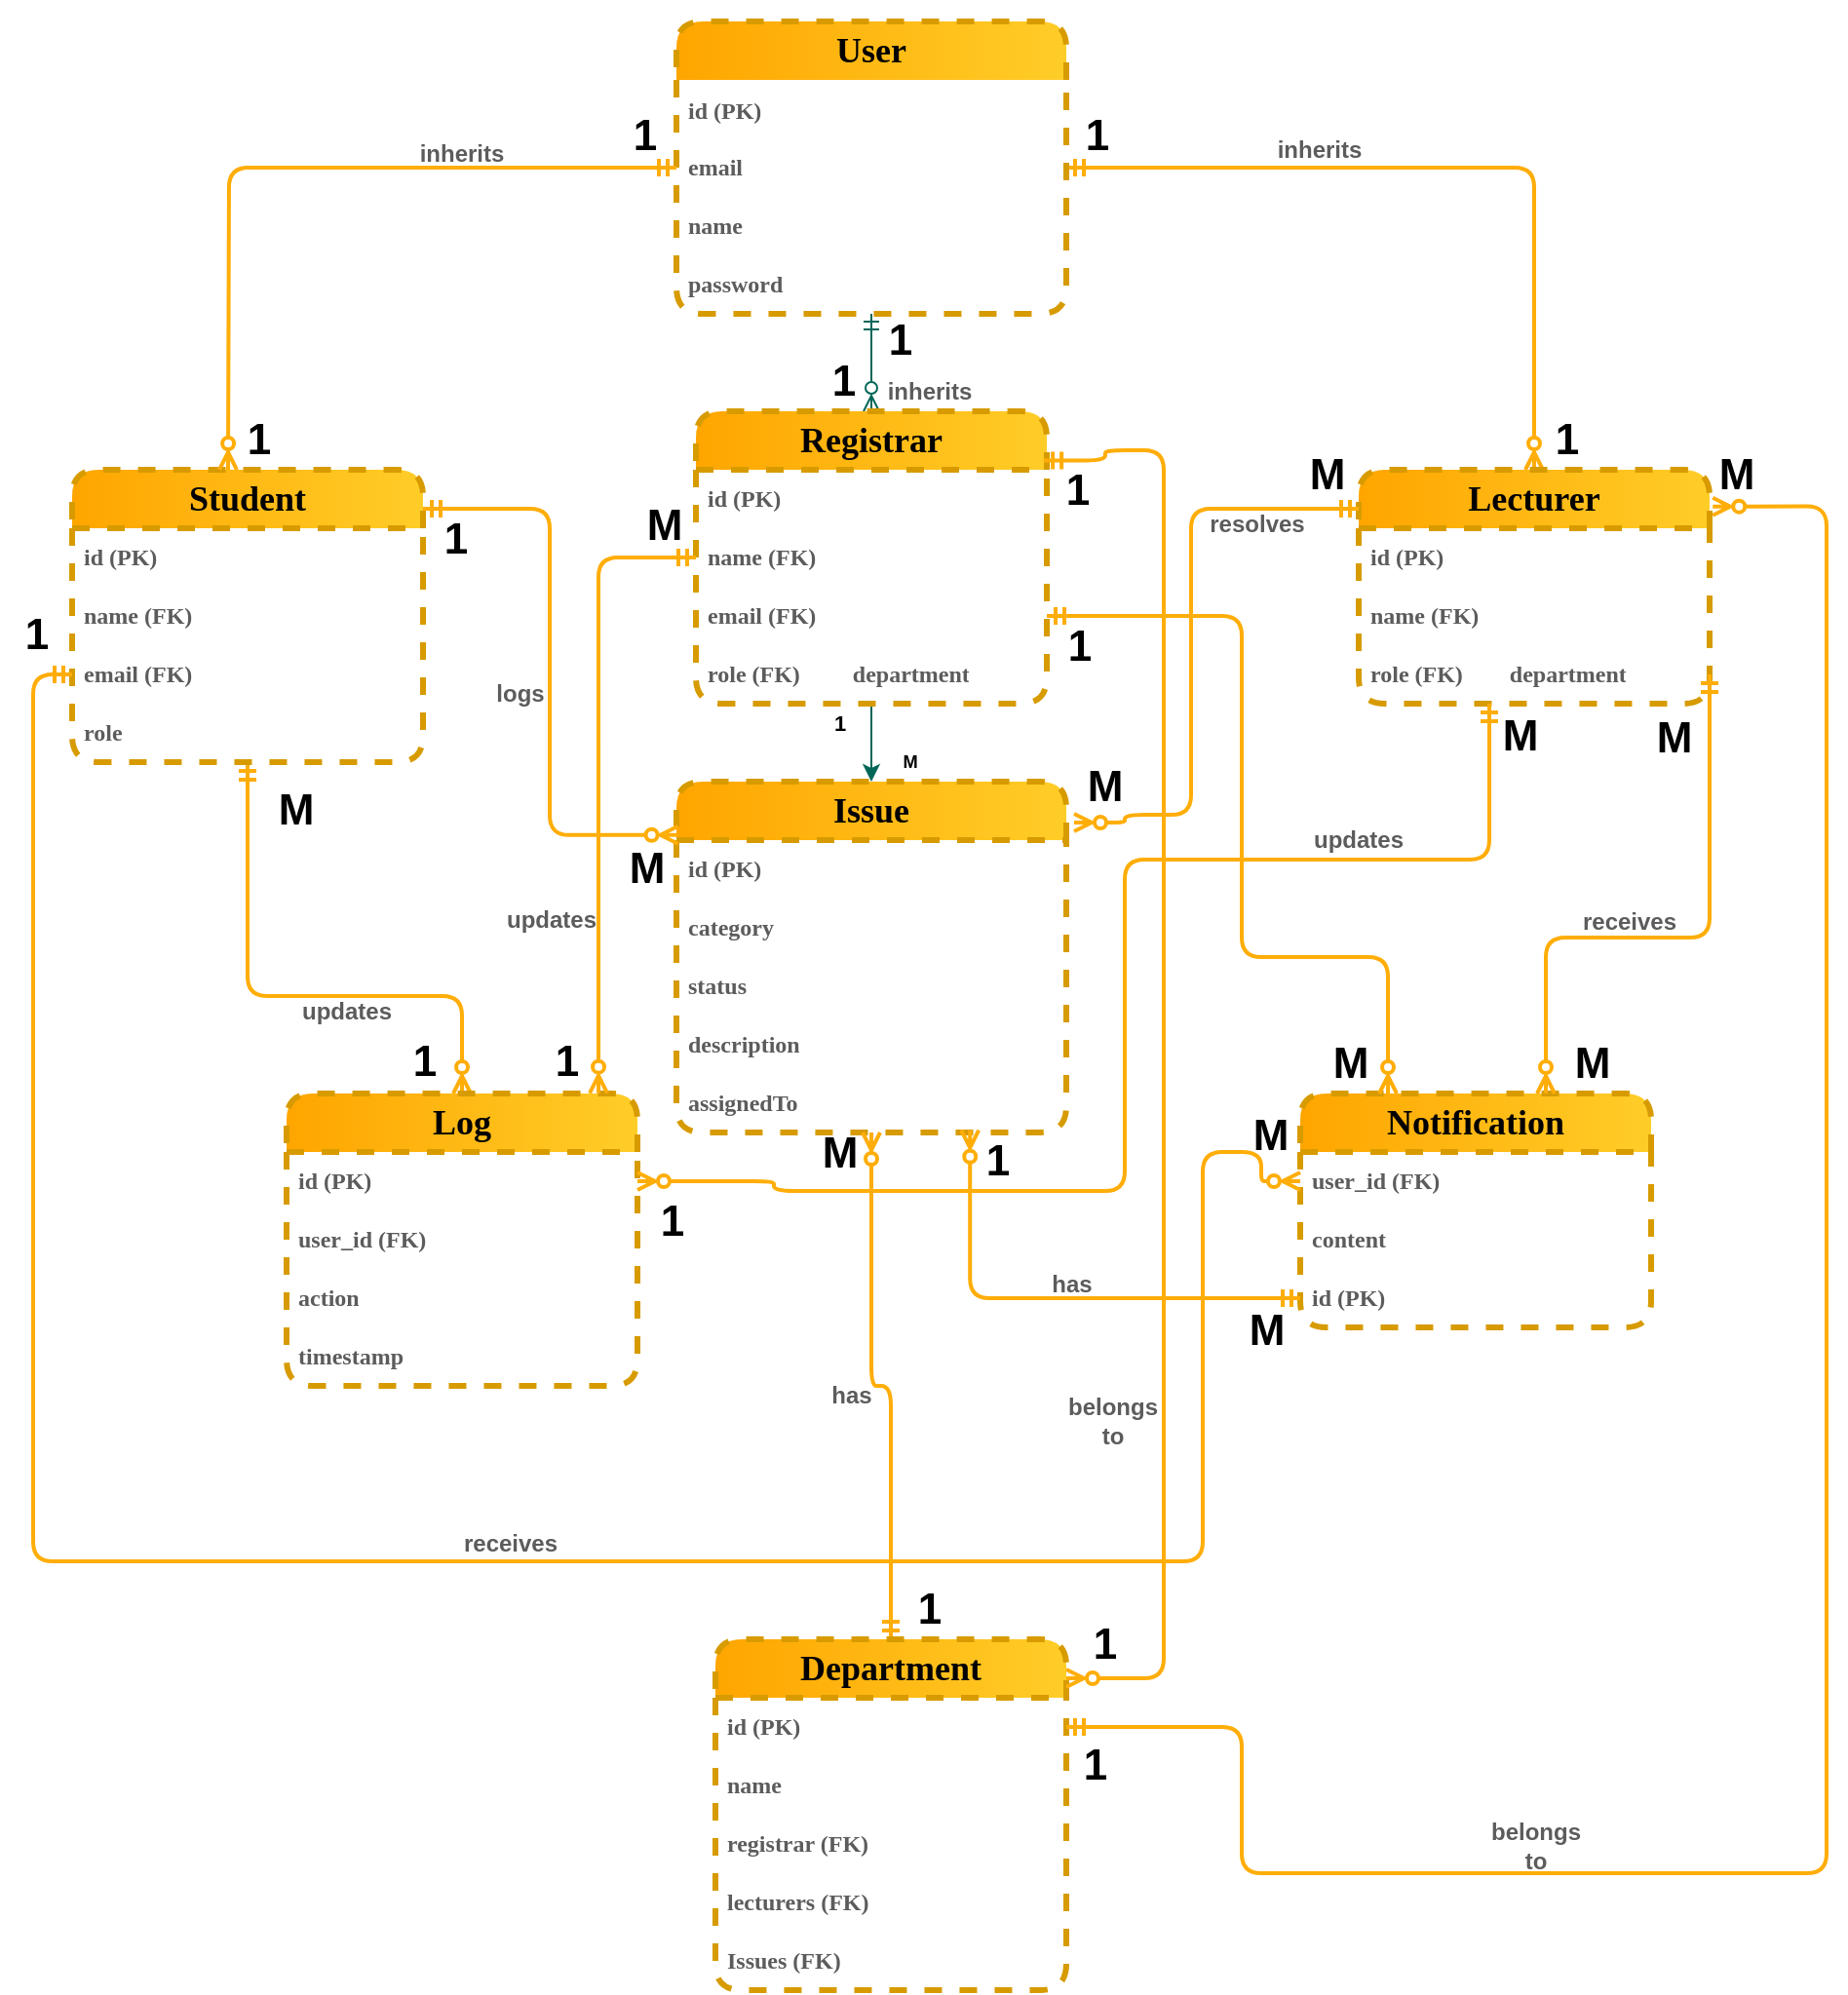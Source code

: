 <mxfile version="26.0.9">
  <diagram id="C5RBs43oDa-KdzZeNtuy" name="Page-1">
    <mxGraphModel dx="1863" dy="1823" grid="1" gridSize="10" guides="1" tooltips="1" connect="1" arrows="1" fold="1" page="1" pageScale="1" pageWidth="827" pageHeight="1169" math="0" shadow="0">
      <root>
        <mxCell id="WIyWlLk6GJQsqaUBKTNV-0" />
        <mxCell id="WIyWlLk6GJQsqaUBKTNV-1" parent="WIyWlLk6GJQsqaUBKTNV-0" />
        <mxCell id="QMKDM3SU7X99WFe4BUJ7-51" style="edgeStyle=orthogonalEdgeStyle;rounded=1;orthogonalLoop=1;jettySize=auto;html=1;entryX=0.5;entryY=0;entryDx=0;entryDy=0;labelBackgroundColor=none;strokeColor=#006658;fontColor=default;align=center;verticalAlign=middle;fontFamily=Helvetica;fontSize=11;startArrow=ERmandOne;startFill=0;endArrow=ERzeroToMany;endFill=0;" parent="WIyWlLk6GJQsqaUBKTNV-1" source="QMKDM3SU7X99WFe4BUJ7-17" target="QMKDM3SU7X99WFe4BUJ7-32" edge="1">
          <mxGeometry relative="1" as="geometry" />
        </mxCell>
        <mxCell id="QMKDM3SU7X99WFe4BUJ7-52" style="edgeStyle=orthogonalEdgeStyle;rounded=1;orthogonalLoop=1;jettySize=auto;html=1;entryX=0.5;entryY=0;entryDx=0;entryDy=0;labelBackgroundColor=none;strokeColor=light-dark(#ffad08, #64bcb0);fontColor=default;align=center;verticalAlign=middle;fontFamily=Helvetica;fontSize=11;startArrow=ERmandOne;startFill=0;endArrow=ERzeroToMany;endFill=0;strokeWidth=2;" parent="WIyWlLk6GJQsqaUBKTNV-1" source="QMKDM3SU7X99WFe4BUJ7-17" target="QMKDM3SU7X99WFe4BUJ7-36" edge="1">
          <mxGeometry relative="1" as="geometry" />
        </mxCell>
        <mxCell id="QMKDM3SU7X99WFe4BUJ7-17" value="&lt;h2&gt;&lt;font face=&quot;Comic Sans MS&quot;&gt;User&lt;/font&gt;&lt;/h2&gt;" style="swimlane;fontStyle=0;childLayout=stackLayout;horizontal=1;startSize=30;horizontalStack=0;resizeParent=1;resizeParentMax=0;resizeLast=0;collapsible=1;marginBottom=0;whiteSpace=wrap;html=1;rounded=1;labelBackgroundColor=none;fillColor=#ffcd28;gradientColor=#ffa500;strokeColor=#d79b00;gradientDirection=west;dashed=1;strokeWidth=3;perimeterSpacing=0;swimlaneLine=0;glass=0;shadow=0;" parent="WIyWlLk6GJQsqaUBKTNV-1" vertex="1">
          <mxGeometry x="320" y="-30" width="200" height="150" as="geometry" />
        </mxCell>
        <mxCell id="QMKDM3SU7X99WFe4BUJ7-18" value="id (PK)" style="text;strokeColor=none;fillColor=none;align=left;verticalAlign=middle;spacingLeft=4;spacingRight=4;overflow=hidden;points=[[0,0.5],[1,0.5]];portConstraint=eastwest;rotatable=0;whiteSpace=wrap;html=1;rounded=1;labelBackgroundColor=none;fontColor=#5C5C5C;fontFamily=Comic Sans MS;fontStyle=1;spacingTop=1;" parent="QMKDM3SU7X99WFe4BUJ7-17" vertex="1">
          <mxGeometry y="30" width="200" height="30" as="geometry" />
        </mxCell>
        <mxCell id="QMKDM3SU7X99WFe4BUJ7-19" value="email" style="text;strokeColor=none;fillColor=none;align=left;verticalAlign=middle;spacingLeft=4;spacingRight=4;overflow=hidden;points=[[0,0.5],[1,0.5]];portConstraint=eastwest;rotatable=0;whiteSpace=wrap;html=1;rounded=1;labelBackgroundColor=none;fontColor=#5C5C5C;fontFamily=Comic Sans MS;fontSize=12;fontStyle=1;" parent="QMKDM3SU7X99WFe4BUJ7-17" vertex="1">
          <mxGeometry y="60" width="200" height="30" as="geometry" />
        </mxCell>
        <mxCell id="7jNbnGqSg9aoHUTSEY8R-0" value="name" style="text;strokeColor=none;fillColor=none;align=left;verticalAlign=middle;spacingLeft=4;spacingRight=4;overflow=hidden;points=[[0,0.5],[1,0.5]];portConstraint=eastwest;rotatable=0;whiteSpace=wrap;html=1;rounded=1;labelBackgroundColor=none;fontColor=#5C5C5C;fontFamily=Comic Sans MS;fontSize=12;fontStyle=1;" parent="QMKDM3SU7X99WFe4BUJ7-17" vertex="1">
          <mxGeometry y="90" width="200" height="30" as="geometry" />
        </mxCell>
        <mxCell id="7jNbnGqSg9aoHUTSEY8R-30" value="password" style="text;strokeColor=none;fillColor=none;align=left;verticalAlign=middle;spacingLeft=4;spacingRight=4;overflow=hidden;points=[[0,0.5],[1,0.5]];portConstraint=eastwest;rotatable=0;whiteSpace=wrap;html=1;rounded=1;labelBackgroundColor=none;fontColor=#5C5C5C;fontFamily=Comic Sans MS;fontSize=12;fontStyle=1;" parent="QMKDM3SU7X99WFe4BUJ7-17" vertex="1">
          <mxGeometry y="120" width="200" height="30" as="geometry" />
        </mxCell>
        <mxCell id="QMKDM3SU7X99WFe4BUJ7-62" style="edgeStyle=orthogonalEdgeStyle;rounded=1;orthogonalLoop=1;jettySize=auto;html=1;entryX=0.5;entryY=0;entryDx=0;entryDy=0;labelBackgroundColor=none;strokeColor=light-dark(#ffad08, #64bcb0);fontColor=default;align=center;verticalAlign=middle;fontFamily=Helvetica;fontSize=11;startArrow=ERmandOne;startFill=0;endArrow=ERzeroToMany;endFill=0;strokeWidth=2;" parent="WIyWlLk6GJQsqaUBKTNV-1" source="QMKDM3SU7X99WFe4BUJ7-28" target="QMKDM3SU7X99WFe4BUJ7-44" edge="1">
          <mxGeometry relative="1" as="geometry">
            <Array as="points">
              <mxPoint x="100" y="470" />
              <mxPoint x="210" y="470" />
            </Array>
          </mxGeometry>
        </mxCell>
        <mxCell id="QMKDM3SU7X99WFe4BUJ7-28" value="&lt;h2&gt;&lt;font face=&quot;Comic Sans MS&quot;&gt;Student&lt;/font&gt;&lt;/h2&gt;" style="swimlane;fontStyle=0;childLayout=stackLayout;horizontal=1;startSize=30;horizontalStack=0;resizeParent=1;resizeParentMax=0;resizeLast=0;collapsible=1;marginBottom=0;whiteSpace=wrap;html=1;rounded=1;labelBackgroundColor=none;fillColor=#ffcd28;strokeColor=#d79b00;fontColor=default;shadow=0;glass=0;dashed=1;strokeWidth=3;align=center;verticalAlign=middle;fontFamily=Helvetica;fontSize=12;gradientColor=#ffa500;gradientDirection=west;" parent="WIyWlLk6GJQsqaUBKTNV-1" vertex="1">
          <mxGeometry x="10" y="200" width="180" height="150" as="geometry" />
        </mxCell>
        <mxCell id="QMKDM3SU7X99WFe4BUJ7-29" value="id (PK)" style="text;strokeColor=none;fillColor=none;align=left;verticalAlign=middle;spacingLeft=4;spacingRight=4;overflow=hidden;points=[[0,0.5],[1,0.5]];portConstraint=eastwest;rotatable=0;whiteSpace=wrap;html=1;rounded=1;labelBackgroundColor=none;fontColor=#5C5C5C;fontFamily=Comic Sans MS;fontSize=12;fontStyle=1;" parent="QMKDM3SU7X99WFe4BUJ7-28" vertex="1">
          <mxGeometry y="30" width="180" height="30" as="geometry" />
        </mxCell>
        <mxCell id="QMKDM3SU7X99WFe4BUJ7-30" value="name (FK)" style="text;strokeColor=none;fillColor=none;align=left;verticalAlign=middle;spacingLeft=4;spacingRight=4;overflow=hidden;points=[[0,0.5],[1,0.5]];portConstraint=eastwest;rotatable=0;whiteSpace=wrap;html=1;rounded=1;labelBackgroundColor=none;fontColor=#5C5C5C;fontFamily=Comic Sans MS;fontSize=12;fontStyle=1;" parent="QMKDM3SU7X99WFe4BUJ7-28" vertex="1">
          <mxGeometry y="60" width="180" height="30" as="geometry" />
        </mxCell>
        <mxCell id="QMKDM3SU7X99WFe4BUJ7-31" value="email&amp;nbsp;(FK)" style="text;strokeColor=none;fillColor=none;align=left;verticalAlign=middle;spacingLeft=4;spacingRight=4;overflow=hidden;points=[[0,0.5],[1,0.5]];portConstraint=eastwest;rotatable=0;whiteSpace=wrap;html=1;rounded=1;labelBackgroundColor=none;fontColor=#5C5C5C;fontFamily=Comic Sans MS;fontSize=12;fontStyle=1;" parent="QMKDM3SU7X99WFe4BUJ7-28" vertex="1">
          <mxGeometry y="90" width="180" height="30" as="geometry" />
        </mxCell>
        <mxCell id="7jNbnGqSg9aoHUTSEY8R-1" value="role" style="text;strokeColor=none;fillColor=none;align=left;verticalAlign=middle;spacingLeft=4;spacingRight=4;overflow=hidden;points=[[0,0.5],[1,0.5]];portConstraint=eastwest;rotatable=0;whiteSpace=wrap;html=1;rounded=1;labelBackgroundColor=none;fontColor=#5C5C5C;fontFamily=Comic Sans MS;fontSize=12;fontStyle=1;" parent="QMKDM3SU7X99WFe4BUJ7-28" vertex="1">
          <mxGeometry y="120" width="180" height="30" as="geometry" />
        </mxCell>
        <mxCell id="QMKDM3SU7X99WFe4BUJ7-59" style="edgeStyle=orthogonalEdgeStyle;rounded=1;orthogonalLoop=1;jettySize=auto;html=1;entryX=0.5;entryY=0;entryDx=0;entryDy=0;labelBackgroundColor=none;strokeColor=#006658;fontColor=default;" parent="WIyWlLk6GJQsqaUBKTNV-1" source="QMKDM3SU7X99WFe4BUJ7-32" target="QMKDM3SU7X99WFe4BUJ7-53" edge="1">
          <mxGeometry relative="1" as="geometry" />
        </mxCell>
        <mxCell id="QMKDM3SU7X99WFe4BUJ7-32" value="&lt;h2&gt;&lt;font face=&quot;Comic Sans MS&quot;&gt;Registrar&lt;/font&gt;&lt;/h2&gt;" style="swimlane;fontStyle=0;childLayout=stackLayout;horizontal=1;startSize=30;horizontalStack=0;resizeParent=1;resizeParentMax=0;resizeLast=0;collapsible=1;marginBottom=0;whiteSpace=wrap;html=1;rounded=1;labelBackgroundColor=none;fillColor=#ffcd28;strokeColor=#d79b00;fontColor=default;shadow=0;glass=0;dashed=1;strokeWidth=3;align=center;verticalAlign=middle;fontFamily=Helvetica;fontSize=12;gradientColor=#ffa500;gradientDirection=west;" parent="WIyWlLk6GJQsqaUBKTNV-1" vertex="1">
          <mxGeometry x="330" y="170" width="180" height="150" as="geometry" />
        </mxCell>
        <mxCell id="QMKDM3SU7X99WFe4BUJ7-33" value="id (PK)" style="text;strokeColor=none;fillColor=none;align=left;verticalAlign=middle;spacingLeft=4;spacingRight=4;overflow=hidden;points=[[0,0.5],[1,0.5]];portConstraint=eastwest;rotatable=0;whiteSpace=wrap;html=1;rounded=1;labelBackgroundColor=none;fontColor=#5C5C5C;fontFamily=Comic Sans MS;fontSize=12;fontStyle=1;" parent="QMKDM3SU7X99WFe4BUJ7-32" vertex="1">
          <mxGeometry y="30" width="180" height="30" as="geometry" />
        </mxCell>
        <mxCell id="QMKDM3SU7X99WFe4BUJ7-34" value="name&amp;nbsp;(FK)" style="text;strokeColor=none;fillColor=none;align=left;verticalAlign=middle;spacingLeft=4;spacingRight=4;overflow=hidden;points=[[0,0.5],[1,0.5]];portConstraint=eastwest;rotatable=0;whiteSpace=wrap;html=1;rounded=1;labelBackgroundColor=none;fontColor=#5C5C5C;fontFamily=Comic Sans MS;fontSize=12;fontStyle=1;" parent="QMKDM3SU7X99WFe4BUJ7-32" vertex="1">
          <mxGeometry y="60" width="180" height="30" as="geometry" />
        </mxCell>
        <mxCell id="QMKDM3SU7X99WFe4BUJ7-35" value="email&amp;nbsp;(FK)" style="text;strokeColor=none;fillColor=none;align=left;verticalAlign=middle;spacingLeft=4;spacingRight=4;overflow=hidden;points=[[0,0.5],[1,0.5]];portConstraint=eastwest;rotatable=0;whiteSpace=wrap;html=1;rounded=1;labelBackgroundColor=none;fontColor=#5C5C5C;fontFamily=Comic Sans MS;fontSize=12;fontStyle=1;" parent="QMKDM3SU7X99WFe4BUJ7-32" vertex="1">
          <mxGeometry y="90" width="180" height="30" as="geometry" />
        </mxCell>
        <mxCell id="7jNbnGqSg9aoHUTSEY8R-2" value="role&amp;nbsp;(FK)&amp;nbsp; &amp;nbsp; &amp;nbsp; &amp;nbsp; &amp;nbsp;department" style="text;strokeColor=none;fillColor=none;align=left;verticalAlign=middle;spacingLeft=4;spacingRight=4;overflow=hidden;points=[[0,0.5],[1,0.5]];portConstraint=eastwest;rotatable=0;whiteSpace=wrap;html=1;rounded=1;labelBackgroundColor=none;fontColor=#5C5C5C;fontFamily=Comic Sans MS;fontSize=12;fontStyle=1;" parent="QMKDM3SU7X99WFe4BUJ7-32" vertex="1">
          <mxGeometry y="120" width="180" height="30" as="geometry" />
        </mxCell>
        <mxCell id="QMKDM3SU7X99WFe4BUJ7-36" value="&lt;h2&gt;&lt;font face=&quot;Comic Sans MS&quot;&gt;Lecturer&lt;/font&gt;&lt;/h2&gt;" style="swimlane;fontStyle=0;childLayout=stackLayout;horizontal=1;startSize=30;horizontalStack=0;resizeParent=1;resizeParentMax=0;resizeLast=0;collapsible=1;marginBottom=0;whiteSpace=wrap;html=1;rounded=1;labelBackgroundColor=none;fillColor=#ffcd28;strokeColor=#d79b00;fontColor=default;shadow=0;glass=0;dashed=1;strokeWidth=3;align=center;verticalAlign=middle;fontFamily=Helvetica;fontSize=12;gradientColor=#ffa500;gradientDirection=west;" parent="WIyWlLk6GJQsqaUBKTNV-1" vertex="1">
          <mxGeometry x="670" y="200" width="180" height="120" as="geometry" />
        </mxCell>
        <mxCell id="QMKDM3SU7X99WFe4BUJ7-37" value="id (PK)" style="text;strokeColor=none;fillColor=none;align=left;verticalAlign=middle;spacingLeft=4;spacingRight=4;overflow=hidden;points=[[0,0.5],[1,0.5]];portConstraint=eastwest;rotatable=0;whiteSpace=wrap;html=1;rounded=1;labelBackgroundColor=none;fontColor=#5C5C5C;fontFamily=Comic Sans MS;fontSize=12;fontStyle=1;" parent="QMKDM3SU7X99WFe4BUJ7-36" vertex="1">
          <mxGeometry y="30" width="180" height="30" as="geometry" />
        </mxCell>
        <mxCell id="QMKDM3SU7X99WFe4BUJ7-38" value="name&amp;nbsp;(FK)" style="text;strokeColor=none;fillColor=none;align=left;verticalAlign=middle;spacingLeft=4;spacingRight=4;overflow=hidden;points=[[0,0.5],[1,0.5]];portConstraint=eastwest;rotatable=0;whiteSpace=wrap;html=1;rounded=1;labelBackgroundColor=none;fontColor=#5C5C5C;fontFamily=Comic Sans MS;fontSize=12;fontStyle=1;" parent="QMKDM3SU7X99WFe4BUJ7-36" vertex="1">
          <mxGeometry y="60" width="180" height="30" as="geometry" />
        </mxCell>
        <mxCell id="7jNbnGqSg9aoHUTSEY8R-3" value="role&amp;nbsp;(FK)&amp;nbsp; &amp;nbsp; &amp;nbsp; &amp;nbsp; department" style="text;strokeColor=none;fillColor=none;align=left;verticalAlign=middle;spacingLeft=4;spacingRight=4;overflow=hidden;points=[[0,0.5],[1,0.5]];portConstraint=eastwest;rotatable=0;whiteSpace=wrap;html=1;rounded=1;labelBackgroundColor=none;fontColor=#5C5C5C;fontFamily=Comic Sans MS;fontSize=12;fontStyle=1;" parent="QMKDM3SU7X99WFe4BUJ7-36" vertex="1">
          <mxGeometry y="90" width="180" height="30" as="geometry" />
        </mxCell>
        <mxCell id="QMKDM3SU7X99WFe4BUJ7-40" value="&lt;h2&gt;&lt;font face=&quot;Comic Sans MS&quot;&gt;Notification&lt;/font&gt;&lt;/h2&gt;" style="swimlane;fontStyle=0;childLayout=stackLayout;horizontal=1;startSize=30;horizontalStack=0;resizeParent=1;resizeParentMax=0;resizeLast=0;collapsible=1;marginBottom=0;whiteSpace=wrap;html=1;rounded=1;labelBackgroundColor=none;fillColor=#ffcd28;strokeColor=#d79b00;fontColor=default;shadow=0;glass=0;dashed=1;strokeWidth=3;align=center;verticalAlign=middle;fontFamily=Helvetica;fontSize=12;gradientColor=#ffa500;gradientDirection=west;" parent="WIyWlLk6GJQsqaUBKTNV-1" vertex="1">
          <mxGeometry x="640" y="520" width="180" height="120" as="geometry" />
        </mxCell>
        <mxCell id="QMKDM3SU7X99WFe4BUJ7-41" value="user_id (FK)" style="text;strokeColor=none;fillColor=none;align=left;verticalAlign=middle;spacingLeft=4;spacingRight=4;overflow=hidden;points=[[0,0.5],[1,0.5]];portConstraint=eastwest;rotatable=0;whiteSpace=wrap;html=1;rounded=1;labelBackgroundColor=none;fontColor=#5C5C5C;fontFamily=Comic Sans MS;fontSize=12;fontStyle=1;" parent="QMKDM3SU7X99WFe4BUJ7-40" vertex="1">
          <mxGeometry y="30" width="180" height="30" as="geometry" />
        </mxCell>
        <mxCell id="QMKDM3SU7X99WFe4BUJ7-42" value="content" style="text;strokeColor=none;fillColor=none;align=left;verticalAlign=middle;spacingLeft=4;spacingRight=4;overflow=hidden;points=[[0,0.5],[1,0.5]];portConstraint=eastwest;rotatable=0;whiteSpace=wrap;html=1;rounded=1;labelBackgroundColor=none;fontColor=#5C5C5C;fontFamily=Comic Sans MS;fontSize=12;fontStyle=1;" parent="QMKDM3SU7X99WFe4BUJ7-40" vertex="1">
          <mxGeometry y="60" width="180" height="30" as="geometry" />
        </mxCell>
        <mxCell id="QMKDM3SU7X99WFe4BUJ7-43" value="id (PK)" style="text;strokeColor=none;fillColor=none;align=left;verticalAlign=middle;spacingLeft=4;spacingRight=4;overflow=hidden;points=[[0,0.5],[1,0.5]];portConstraint=eastwest;rotatable=0;whiteSpace=wrap;html=1;rounded=1;labelBackgroundColor=none;fontColor=#5C5C5C;fontFamily=Comic Sans MS;fontSize=12;fontStyle=1;" parent="QMKDM3SU7X99WFe4BUJ7-40" vertex="1">
          <mxGeometry y="90" width="180" height="30" as="geometry" />
        </mxCell>
        <mxCell id="QMKDM3SU7X99WFe4BUJ7-44" value="&lt;h2&gt;&lt;font face=&quot;Comic Sans MS&quot;&gt;Log&lt;/font&gt;&lt;/h2&gt;" style="swimlane;fontStyle=0;childLayout=stackLayout;horizontal=1;startSize=30;horizontalStack=0;resizeParent=1;resizeParentMax=0;resizeLast=0;collapsible=1;marginBottom=0;whiteSpace=wrap;html=1;rounded=1;labelBackgroundColor=none;fillColor=#ffcd28;strokeColor=#d79b00;fontColor=default;shadow=0;glass=0;dashed=1;strokeWidth=3;align=center;verticalAlign=middle;fontFamily=Helvetica;fontSize=12;gradientColor=#ffa500;gradientDirection=west;" parent="WIyWlLk6GJQsqaUBKTNV-1" vertex="1">
          <mxGeometry x="120" y="520" width="180" height="150" as="geometry" />
        </mxCell>
        <mxCell id="QMKDM3SU7X99WFe4BUJ7-45" value="id (PK)" style="text;strokeColor=none;fillColor=none;align=left;verticalAlign=middle;spacingLeft=4;spacingRight=4;overflow=hidden;points=[[0,0.5],[1,0.5]];portConstraint=eastwest;rotatable=0;whiteSpace=wrap;html=1;rounded=1;labelBackgroundColor=none;fontColor=#5C5C5C;fontFamily=Comic Sans MS;fontSize=12;fontStyle=1;" parent="QMKDM3SU7X99WFe4BUJ7-44" vertex="1">
          <mxGeometry y="30" width="180" height="30" as="geometry" />
        </mxCell>
        <mxCell id="QMKDM3SU7X99WFe4BUJ7-46" value="user_id (FK)" style="text;strokeColor=none;fillColor=none;align=left;verticalAlign=middle;spacingLeft=4;spacingRight=4;overflow=hidden;points=[[0,0.5],[1,0.5]];portConstraint=eastwest;rotatable=0;whiteSpace=wrap;html=1;rounded=1;labelBackgroundColor=none;fontColor=#5C5C5C;fontFamily=Comic Sans MS;fontSize=12;fontStyle=1;" parent="QMKDM3SU7X99WFe4BUJ7-44" vertex="1">
          <mxGeometry y="60" width="180" height="30" as="geometry" />
        </mxCell>
        <mxCell id="QMKDM3SU7X99WFe4BUJ7-47" value="action" style="text;strokeColor=none;fillColor=none;align=left;verticalAlign=middle;spacingLeft=4;spacingRight=4;overflow=hidden;points=[[0,0.5],[1,0.5]];portConstraint=eastwest;rotatable=0;whiteSpace=wrap;html=1;rounded=1;labelBackgroundColor=none;fontColor=#5C5C5C;fontFamily=Comic Sans MS;fontSize=12;fontStyle=1;" parent="QMKDM3SU7X99WFe4BUJ7-44" vertex="1">
          <mxGeometry y="90" width="180" height="30" as="geometry" />
        </mxCell>
        <mxCell id="QMKDM3SU7X99WFe4BUJ7-48" value="timestamp" style="text;strokeColor=none;fillColor=none;align=left;verticalAlign=middle;spacingLeft=4;spacingRight=4;overflow=hidden;points=[[0,0.5],[1,0.5]];portConstraint=eastwest;rotatable=0;whiteSpace=wrap;html=1;rounded=1;labelBackgroundColor=none;fontColor=#5C5C5C;fontFamily=Comic Sans MS;fontSize=12;fontStyle=1;" parent="QMKDM3SU7X99WFe4BUJ7-44" vertex="1">
          <mxGeometry y="120" width="180" height="30" as="geometry" />
        </mxCell>
        <mxCell id="QMKDM3SU7X99WFe4BUJ7-50" style="edgeStyle=orthogonalEdgeStyle;rounded=1;orthogonalLoop=1;jettySize=auto;html=1;labelBackgroundColor=none;strokeColor=light-dark(#ffad08, #64bcb0);fontColor=default;align=center;verticalAlign=middle;fontFamily=Helvetica;fontSize=11;startArrow=ERmandOne;startFill=0;endArrow=ERzeroToMany;endFill=0;strokeWidth=2;" parent="WIyWlLk6GJQsqaUBKTNV-1" source="QMKDM3SU7X99WFe4BUJ7-17" edge="1">
          <mxGeometry relative="1" as="geometry">
            <mxPoint x="90" y="200" as="targetPoint" />
          </mxGeometry>
        </mxCell>
        <mxCell id="QMKDM3SU7X99WFe4BUJ7-53" value="&lt;h2&gt;&lt;font face=&quot;Comic Sans MS&quot;&gt;Issue&lt;/font&gt;&lt;/h2&gt;" style="swimlane;fontStyle=0;childLayout=stackLayout;horizontal=1;startSize=30;horizontalStack=0;resizeParent=1;resizeParentMax=0;resizeLast=0;collapsible=1;marginBottom=0;whiteSpace=wrap;html=1;rounded=1;labelBackgroundColor=none;fillColor=#ffcd28;strokeColor=#d79b00;fontColor=default;shadow=0;glass=0;dashed=1;strokeWidth=3;align=center;verticalAlign=middle;fontFamily=Helvetica;fontSize=12;gradientColor=#ffa500;gradientDirection=west;" parent="WIyWlLk6GJQsqaUBKTNV-1" vertex="1">
          <mxGeometry x="320" y="360" width="200" height="180" as="geometry" />
        </mxCell>
        <mxCell id="QMKDM3SU7X99WFe4BUJ7-54" value="id (PK)" style="text;strokeColor=none;fillColor=none;align=left;verticalAlign=middle;spacingLeft=4;spacingRight=4;overflow=hidden;points=[[0,0.5],[1,0.5]];portConstraint=eastwest;rotatable=0;whiteSpace=wrap;html=1;rounded=1;labelBackgroundColor=none;fontColor=#5C5C5C;fontFamily=Comic Sans MS;fontSize=12;fontStyle=1;" parent="QMKDM3SU7X99WFe4BUJ7-53" vertex="1">
          <mxGeometry y="30" width="200" height="30" as="geometry" />
        </mxCell>
        <mxCell id="QMKDM3SU7X99WFe4BUJ7-55" value="category" style="text;strokeColor=none;fillColor=none;align=left;verticalAlign=middle;spacingLeft=4;spacingRight=4;overflow=hidden;points=[[0,0.5],[1,0.5]];portConstraint=eastwest;rotatable=0;whiteSpace=wrap;html=1;rounded=1;labelBackgroundColor=none;fontColor=#5C5C5C;fontFamily=Comic Sans MS;fontSize=12;fontStyle=1;" parent="QMKDM3SU7X99WFe4BUJ7-53" vertex="1">
          <mxGeometry y="60" width="200" height="30" as="geometry" />
        </mxCell>
        <mxCell id="QMKDM3SU7X99WFe4BUJ7-56" value="status" style="text;strokeColor=none;fillColor=none;align=left;verticalAlign=middle;spacingLeft=4;spacingRight=4;overflow=hidden;points=[[0,0.5],[1,0.5]];portConstraint=eastwest;rotatable=0;whiteSpace=wrap;html=1;rounded=1;labelBackgroundColor=none;fontColor=#5C5C5C;fontFamily=Comic Sans MS;fontSize=12;fontStyle=1;" parent="QMKDM3SU7X99WFe4BUJ7-53" vertex="1">
          <mxGeometry y="90" width="200" height="30" as="geometry" />
        </mxCell>
        <mxCell id="hPoJO4YhBXOhH2JzTT8j-6" value="description" style="text;strokeColor=none;fillColor=none;align=left;verticalAlign=middle;spacingLeft=4;spacingRight=4;overflow=hidden;points=[[0,0.5],[1,0.5]];portConstraint=eastwest;rotatable=0;whiteSpace=wrap;html=1;rounded=1;labelBackgroundColor=none;fontColor=#5C5C5C;fontFamily=Comic Sans MS;fontSize=12;fontStyle=1;" parent="QMKDM3SU7X99WFe4BUJ7-53" vertex="1">
          <mxGeometry y="120" width="200" height="30" as="geometry" />
        </mxCell>
        <mxCell id="hPoJO4YhBXOhH2JzTT8j-5" value="assignedTo" style="text;strokeColor=none;fillColor=none;align=left;verticalAlign=middle;spacingLeft=4;spacingRight=4;overflow=hidden;points=[[0,0.5],[1,0.5]];portConstraint=eastwest;rotatable=0;whiteSpace=wrap;html=1;rounded=1;labelBackgroundColor=none;fontColor=#5C5C5C;fontFamily=Comic Sans MS;fontSize=12;fontStyle=1;" parent="QMKDM3SU7X99WFe4BUJ7-53" vertex="1">
          <mxGeometry y="150" width="200" height="30" as="geometry" />
        </mxCell>
        <mxCell id="QMKDM3SU7X99WFe4BUJ7-58" style="edgeStyle=orthogonalEdgeStyle;rounded=1;orthogonalLoop=1;jettySize=auto;html=1;labelBackgroundColor=none;strokeColor=light-dark(#ffad08, #64bcb0);fontColor=default;align=center;verticalAlign=middle;fontFamily=Helvetica;fontSize=11;startArrow=ERmandOne;startFill=0;endArrow=ERzeroToMany;endFill=0;strokeWidth=2;" parent="WIyWlLk6GJQsqaUBKTNV-1" source="QMKDM3SU7X99WFe4BUJ7-36" edge="1">
          <mxGeometry relative="1" as="geometry">
            <Array as="points">
              <mxPoint x="584" y="220" />
              <mxPoint x="584" y="377" />
              <mxPoint x="550" y="377" />
              <mxPoint x="550" y="381" />
            </Array>
            <mxPoint x="524" y="381" as="targetPoint" />
          </mxGeometry>
        </mxCell>
        <mxCell id="QMKDM3SU7X99WFe4BUJ7-60" style="edgeStyle=orthogonalEdgeStyle;rounded=1;orthogonalLoop=1;jettySize=auto;html=1;entryX=0.004;entryY=0.152;entryDx=0;entryDy=0;entryPerimeter=0;labelBackgroundColor=none;strokeColor=light-dark(#ffad08, #64bcb0);fontColor=default;align=center;verticalAlign=middle;fontFamily=Helvetica;fontSize=11;startArrow=ERmandOne;startFill=0;endArrow=ERzeroToMany;endFill=0;strokeWidth=2;" parent="WIyWlLk6GJQsqaUBKTNV-1" source="QMKDM3SU7X99WFe4BUJ7-28" target="QMKDM3SU7X99WFe4BUJ7-53" edge="1">
          <mxGeometry relative="1" as="geometry">
            <Array as="points">
              <mxPoint x="255" y="220" />
              <mxPoint x="255" y="387" />
            </Array>
          </mxGeometry>
        </mxCell>
        <mxCell id="QMKDM3SU7X99WFe4BUJ7-63" style="edgeStyle=orthogonalEdgeStyle;rounded=1;orthogonalLoop=1;jettySize=auto;html=1;labelBackgroundColor=none;strokeColor=light-dark(#ffad08, #64bcb0);fontColor=default;align=center;verticalAlign=middle;fontFamily=Helvetica;fontSize=11;startArrow=ERmandOne;startFill=0;endArrow=ERzeroToMany;endFill=0;strokeWidth=2;" parent="WIyWlLk6GJQsqaUBKTNV-1" source="QMKDM3SU7X99WFe4BUJ7-36" target="QMKDM3SU7X99WFe4BUJ7-45" edge="1">
          <mxGeometry relative="1" as="geometry">
            <Array as="points">
              <mxPoint x="737" y="400" />
              <mxPoint x="550" y="400" />
              <mxPoint x="550" y="570" />
              <mxPoint x="370" y="570" />
              <mxPoint x="370" y="565" />
            </Array>
            <mxPoint x="360" y="580" as="targetPoint" />
          </mxGeometry>
        </mxCell>
        <mxCell id="QMKDM3SU7X99WFe4BUJ7-64" style="edgeStyle=orthogonalEdgeStyle;rounded=1;orthogonalLoop=1;jettySize=auto;html=1;entryX=0.889;entryY=-0.001;entryDx=0;entryDy=0;entryPerimeter=0;labelBackgroundColor=none;strokeColor=light-dark(#ffad08, #64bcb0);fontColor=default;align=center;verticalAlign=middle;fontFamily=Helvetica;fontSize=11;startArrow=ERmandOne;startFill=0;endArrow=ERzeroToMany;endFill=0;strokeWidth=2;" parent="WIyWlLk6GJQsqaUBKTNV-1" source="QMKDM3SU7X99WFe4BUJ7-32" target="QMKDM3SU7X99WFe4BUJ7-44" edge="1">
          <mxGeometry relative="1" as="geometry" />
        </mxCell>
        <mxCell id="QMKDM3SU7X99WFe4BUJ7-65" style="edgeStyle=orthogonalEdgeStyle;rounded=1;orthogonalLoop=1;jettySize=auto;html=1;entryX=0;entryY=0.5;entryDx=0;entryDy=0;labelBackgroundColor=none;strokeColor=light-dark(#ffad08, #64bcb0);fontColor=default;align=center;verticalAlign=middle;fontFamily=Helvetica;fontSize=11;startArrow=ERmandOne;startFill=0;endArrow=ERzeroToMany;endFill=0;strokeWidth=2;" parent="WIyWlLk6GJQsqaUBKTNV-1" source="QMKDM3SU7X99WFe4BUJ7-31" target="QMKDM3SU7X99WFe4BUJ7-41" edge="1">
          <mxGeometry relative="1" as="geometry">
            <Array as="points">
              <mxPoint x="-10" y="305" />
              <mxPoint x="-10" y="760" />
              <mxPoint x="590" y="760" />
              <mxPoint x="590" y="550" />
              <mxPoint x="620" y="550" />
              <mxPoint x="620" y="565" />
            </Array>
          </mxGeometry>
        </mxCell>
        <mxCell id="QMKDM3SU7X99WFe4BUJ7-68" value="inherits" style="text;strokeColor=none;align=center;fillColor=none;html=1;verticalAlign=middle;whiteSpace=wrap;rounded=1;labelBackgroundColor=none;fontColor=#5C5C5C;fontStyle=1" parent="WIyWlLk6GJQsqaUBKTNV-1" vertex="1">
          <mxGeometry x="180" y="23" width="60" height="30" as="geometry" />
        </mxCell>
        <mxCell id="QMKDM3SU7X99WFe4BUJ7-72" value="inherits" style="text;strokeColor=none;align=center;fillColor=none;html=1;verticalAlign=middle;whiteSpace=wrap;rounded=1;labelBackgroundColor=none;fontColor=#5C5C5C;fontStyle=1" parent="WIyWlLk6GJQsqaUBKTNV-1" vertex="1">
          <mxGeometry x="620" y="21" width="60" height="30" as="geometry" />
        </mxCell>
        <mxCell id="QMKDM3SU7X99WFe4BUJ7-75" value="inherits" style="text;strokeColor=none;align=center;fillColor=none;html=1;verticalAlign=middle;whiteSpace=wrap;rounded=1;labelBackgroundColor=none;fontColor=#5C5C5C;fontStyle=1" parent="WIyWlLk6GJQsqaUBKTNV-1" vertex="1">
          <mxGeometry x="420" y="160" width="60" as="geometry" />
        </mxCell>
        <mxCell id="7jNbnGqSg9aoHUTSEY8R-4" style="edgeStyle=orthogonalEdgeStyle;rounded=1;orthogonalLoop=1;jettySize=auto;html=1;entryX=0.25;entryY=0;entryDx=0;entryDy=0;strokeColor=light-dark(#ffad08, #64bcb0);align=center;verticalAlign=middle;fontFamily=Helvetica;fontSize=11;fontColor=default;labelBackgroundColor=none;startArrow=ERmandOne;startFill=0;endArrow=ERzeroToMany;endFill=0;strokeWidth=2;" parent="WIyWlLk6GJQsqaUBKTNV-1" source="QMKDM3SU7X99WFe4BUJ7-35" target="QMKDM3SU7X99WFe4BUJ7-40" edge="1">
          <mxGeometry relative="1" as="geometry">
            <Array as="points">
              <mxPoint x="610" y="275" />
              <mxPoint x="610" y="450" />
              <mxPoint x="685" y="450" />
            </Array>
          </mxGeometry>
        </mxCell>
        <mxCell id="7jNbnGqSg9aoHUTSEY8R-17" style="edgeStyle=orthogonalEdgeStyle;shape=connector;rounded=1;orthogonalLoop=1;jettySize=auto;html=1;strokeColor=light-dark(#ffad08, #64bcb0);align=center;verticalAlign=middle;fontFamily=Helvetica;fontSize=11;fontColor=default;labelBackgroundColor=none;endArrow=ERzeroToMany;startArrow=ERmandOne;startFill=0;endFill=0;strokeWidth=2;" parent="WIyWlLk6GJQsqaUBKTNV-1" source="7jNbnGqSg9aoHUTSEY8R-9" target="QMKDM3SU7X99WFe4BUJ7-53" edge="1">
          <mxGeometry relative="1" as="geometry" />
        </mxCell>
        <mxCell id="7jNbnGqSg9aoHUTSEY8R-9" value="&lt;h2&gt;&lt;font face=&quot;Comic Sans MS&quot;&gt;Department&lt;/font&gt;&lt;/h2&gt;" style="swimlane;fontStyle=0;childLayout=stackLayout;horizontal=1;startSize=30;horizontalStack=0;resizeParent=1;resizeParentMax=0;resizeLast=0;collapsible=1;marginBottom=0;whiteSpace=wrap;html=1;rounded=1;strokeColor=#d79b00;align=center;verticalAlign=middle;fontFamily=Helvetica;fontSize=12;fontColor=default;labelBackgroundColor=none;fillColor=#ffcd28;shadow=0;glass=0;dashed=1;strokeWidth=3;gradientColor=#ffa500;gradientDirection=west;" parent="WIyWlLk6GJQsqaUBKTNV-1" vertex="1">
          <mxGeometry x="340" y="800" width="180" height="180" as="geometry" />
        </mxCell>
        <mxCell id="7jNbnGqSg9aoHUTSEY8R-10" value="id (PK)" style="text;strokeColor=none;fillColor=none;align=left;verticalAlign=middle;spacingLeft=4;spacingRight=4;overflow=hidden;points=[[0,0.5],[1,0.5]];portConstraint=eastwest;rotatable=0;whiteSpace=wrap;html=1;fontFamily=Comic Sans MS;fontSize=12;fontColor=#5C5C5C;fontStyle=1;labelBackgroundColor=none;" parent="7jNbnGqSg9aoHUTSEY8R-9" vertex="1">
          <mxGeometry y="30" width="180" height="30" as="geometry" />
        </mxCell>
        <mxCell id="7jNbnGqSg9aoHUTSEY8R-11" value="name" style="text;strokeColor=none;fillColor=none;align=left;verticalAlign=middle;spacingLeft=4;spacingRight=4;overflow=hidden;points=[[0,0.5],[1,0.5]];portConstraint=eastwest;rotatable=0;whiteSpace=wrap;html=1;fontFamily=Comic Sans MS;fontSize=12;fontColor=#5C5C5C;fontStyle=1;labelBackgroundColor=none;" parent="7jNbnGqSg9aoHUTSEY8R-9" vertex="1">
          <mxGeometry y="60" width="180" height="30" as="geometry" />
        </mxCell>
        <mxCell id="7jNbnGqSg9aoHUTSEY8R-12" value="registrar (FK)" style="text;strokeColor=none;fillColor=none;align=left;verticalAlign=middle;spacingLeft=4;spacingRight=4;overflow=hidden;points=[[0,0.5],[1,0.5]];portConstraint=eastwest;rotatable=0;whiteSpace=wrap;html=1;fontFamily=Comic Sans MS;fontSize=12;fontColor=#5C5C5C;fontStyle=1;labelBackgroundColor=none;" parent="7jNbnGqSg9aoHUTSEY8R-9" vertex="1">
          <mxGeometry y="90" width="180" height="30" as="geometry" />
        </mxCell>
        <mxCell id="7jNbnGqSg9aoHUTSEY8R-13" value="lecturers (FK)" style="text;strokeColor=none;fillColor=none;align=left;verticalAlign=middle;spacingLeft=4;spacingRight=4;overflow=hidden;points=[[0,0.5],[1,0.5]];portConstraint=eastwest;rotatable=0;whiteSpace=wrap;html=1;fontFamily=Comic Sans MS;fontSize=12;fontColor=#5C5C5C;fontStyle=1;labelBackgroundColor=none;" parent="7jNbnGqSg9aoHUTSEY8R-9" vertex="1">
          <mxGeometry y="120" width="180" height="30" as="geometry" />
        </mxCell>
        <mxCell id="7jNbnGqSg9aoHUTSEY8R-14" value="Issues (FK)" style="text;strokeColor=none;fillColor=none;align=left;verticalAlign=middle;spacingLeft=4;spacingRight=4;overflow=hidden;points=[[0,0.5],[1,0.5]];portConstraint=eastwest;rotatable=0;whiteSpace=wrap;html=1;fontFamily=Comic Sans MS;fontSize=12;fontColor=#5C5C5C;fontStyle=1;labelBackgroundColor=none;" parent="7jNbnGqSg9aoHUTSEY8R-9" vertex="1">
          <mxGeometry y="150" width="180" height="30" as="geometry" />
        </mxCell>
        <mxCell id="7jNbnGqSg9aoHUTSEY8R-16" style="edgeStyle=orthogonalEdgeStyle;shape=connector;rounded=1;orthogonalLoop=1;jettySize=auto;html=1;exitX=1;exitY=0.5;exitDx=0;exitDy=0;strokeColor=light-dark(#ffad08, #64bcb0);align=center;verticalAlign=middle;fontFamily=Helvetica;fontSize=11;fontColor=default;labelBackgroundColor=none;endArrow=ERzeroToMany;startArrow=ERmandOne;startFill=0;endFill=0;strokeWidth=2;" parent="WIyWlLk6GJQsqaUBKTNV-1" source="7jNbnGqSg9aoHUTSEY8R-3" target="QMKDM3SU7X99WFe4BUJ7-40" edge="1">
          <mxGeometry relative="1" as="geometry">
            <Array as="points">
              <mxPoint x="850" y="440" />
              <mxPoint x="766" y="440" />
            </Array>
          </mxGeometry>
        </mxCell>
        <mxCell id="7jNbnGqSg9aoHUTSEY8R-18" style="edgeStyle=orthogonalEdgeStyle;shape=connector;rounded=1;orthogonalLoop=1;jettySize=auto;html=1;exitX=1;exitY=0.25;exitDx=0;exitDy=0;entryX=1.009;entryY=0.157;entryDx=0;entryDy=0;entryPerimeter=0;strokeColor=light-dark(#ffad08, #64bcb0);align=center;verticalAlign=middle;fontFamily=Helvetica;fontSize=11;fontColor=default;labelBackgroundColor=none;endArrow=ERzeroToMany;endFill=0;startArrow=ERmandOne;startFill=0;strokeWidth=2;" parent="WIyWlLk6GJQsqaUBKTNV-1" source="7jNbnGqSg9aoHUTSEY8R-9" target="QMKDM3SU7X99WFe4BUJ7-36" edge="1">
          <mxGeometry relative="1" as="geometry">
            <Array as="points">
              <mxPoint x="610" y="845" />
              <mxPoint x="610" y="920" />
              <mxPoint x="910" y="920" />
              <mxPoint x="910" y="219" />
            </Array>
          </mxGeometry>
        </mxCell>
        <mxCell id="7jNbnGqSg9aoHUTSEY8R-19" style="edgeStyle=orthogonalEdgeStyle;shape=connector;rounded=1;orthogonalLoop=1;jettySize=auto;html=1;exitX=0.992;exitY=0.168;exitDx=0;exitDy=0;strokeColor=light-dark(#ffad08, #64bcb0);align=center;verticalAlign=middle;fontFamily=Helvetica;fontSize=11;fontColor=default;labelBackgroundColor=none;endArrow=ERzeroToMany;endFill=0;startArrow=ERmandOne;startFill=0;exitPerimeter=0;strokeWidth=2;" parent="WIyWlLk6GJQsqaUBKTNV-1" source="QMKDM3SU7X99WFe4BUJ7-32" edge="1">
          <mxGeometry relative="1" as="geometry">
            <mxPoint x="520" y="820" as="targetPoint" />
            <Array as="points">
              <mxPoint x="540" y="195" />
              <mxPoint x="540" y="190" />
              <mxPoint x="570" y="190" />
              <mxPoint x="570" y="820" />
            </Array>
          </mxGeometry>
        </mxCell>
        <mxCell id="7jNbnGqSg9aoHUTSEY8R-20" value="&lt;h1&gt;1&lt;/h1&gt;" style="text;strokeColor=none;align=center;fillColor=none;html=1;verticalAlign=middle;whiteSpace=wrap;rounded=0;fontFamily=Helvetica;fontSize=11;fontColor=default;fontStyle=0;labelBackgroundColor=none;shadow=1;" parent="WIyWlLk6GJQsqaUBKTNV-1" vertex="1">
          <mxGeometry x="-23" y="270" width="30" height="30" as="geometry" />
        </mxCell>
        <mxCell id="7jNbnGqSg9aoHUTSEY8R-21" value="&lt;h1&gt;1&lt;/h1&gt;" style="text;strokeColor=none;align=center;fillColor=none;html=1;verticalAlign=middle;whiteSpace=wrap;rounded=0;fontFamily=Helvetica;fontSize=11;fontColor=default;fontStyle=0;labelBackgroundColor=none;" parent="WIyWlLk6GJQsqaUBKTNV-1" vertex="1">
          <mxGeometry x="511" y="196" width="30" height="30" as="geometry" />
        </mxCell>
        <mxCell id="7jNbnGqSg9aoHUTSEY8R-23" value="&lt;h1&gt;M&lt;/h1&gt;" style="text;strokeColor=none;align=center;fillColor=none;html=1;verticalAlign=middle;whiteSpace=wrap;rounded=0;fontFamily=Helvetica;fontSize=11;fontColor=default;fontStyle=0;labelBackgroundColor=none;" parent="WIyWlLk6GJQsqaUBKTNV-1" vertex="1">
          <mxGeometry x="610" y="527" width="30" height="30" as="geometry" />
        </mxCell>
        <mxCell id="7jNbnGqSg9aoHUTSEY8R-26" value="&lt;h1&gt;1&lt;/h1&gt;" style="text;strokeColor=none;align=center;fillColor=none;html=1;verticalAlign=middle;whiteSpace=wrap;rounded=0;fontFamily=Helvetica;fontSize=11;fontColor=default;fontStyle=0;labelBackgroundColor=none;" parent="WIyWlLk6GJQsqaUBKTNV-1" vertex="1">
          <mxGeometry x="176" y="489" width="30" height="30" as="geometry" />
        </mxCell>
        <mxCell id="7jNbnGqSg9aoHUTSEY8R-27" value="&lt;h1&gt;M&lt;/h1&gt;" style="text;strokeColor=none;align=center;fillColor=none;html=1;verticalAlign=middle;whiteSpace=wrap;rounded=0;fontFamily=Helvetica;fontSize=11;fontColor=default;fontStyle=0;labelBackgroundColor=none;" parent="WIyWlLk6GJQsqaUBKTNV-1" vertex="1">
          <mxGeometry x="110" y="360" width="30" height="30" as="geometry" />
        </mxCell>
        <mxCell id="7jNbnGqSg9aoHUTSEY8R-28" value="&lt;h1&gt;M&lt;/h1&gt;" style="text;strokeColor=none;align=center;fillColor=none;html=1;verticalAlign=middle;whiteSpace=wrap;rounded=0;fontFamily=Helvetica;fontSize=11;fontColor=default;fontStyle=0;labelBackgroundColor=none;" parent="WIyWlLk6GJQsqaUBKTNV-1" vertex="1">
          <mxGeometry x="290" y="390" width="30" height="30" as="geometry" />
        </mxCell>
        <mxCell id="7jNbnGqSg9aoHUTSEY8R-29" value="&lt;h1&gt;1&lt;/h1&gt;" style="text;strokeColor=none;align=center;fillColor=none;html=1;verticalAlign=middle;whiteSpace=wrap;rounded=0;fontFamily=Helvetica;fontSize=11;fontColor=default;fontStyle=0;labelBackgroundColor=none;shadow=1;" parent="WIyWlLk6GJQsqaUBKTNV-1" vertex="1">
          <mxGeometry x="192" y="221" width="30" height="30" as="geometry" />
        </mxCell>
        <mxCell id="7jNbnGqSg9aoHUTSEY8R-31" value="&lt;h1&gt;1&lt;/h1&gt;" style="text;strokeColor=none;align=center;fillColor=none;html=1;verticalAlign=middle;whiteSpace=wrap;rounded=0;fontFamily=Helvetica;fontSize=11;fontColor=default;fontStyle=0;labelBackgroundColor=none;" parent="WIyWlLk6GJQsqaUBKTNV-1" vertex="1">
          <mxGeometry x="525" y="788" width="30" height="30" as="geometry" />
        </mxCell>
        <mxCell id="7jNbnGqSg9aoHUTSEY8R-33" value="&lt;h1&gt;1&lt;/h1&gt;" style="text;strokeColor=none;align=center;fillColor=none;html=1;verticalAlign=middle;whiteSpace=wrap;rounded=0;fontFamily=Helvetica;fontSize=11;fontColor=default;fontStyle=0;labelBackgroundColor=none;" parent="WIyWlLk6GJQsqaUBKTNV-1" vertex="1">
          <mxGeometry x="249" y="489" width="30" height="30" as="geometry" />
        </mxCell>
        <mxCell id="7jNbnGqSg9aoHUTSEY8R-34" value="&lt;h1&gt;M&lt;/h1&gt;" style="text;strokeColor=none;align=center;fillColor=none;html=1;verticalAlign=middle;whiteSpace=wrap;rounded=0;fontFamily=Helvetica;fontSize=11;fontColor=default;fontStyle=0;labelBackgroundColor=none;" parent="WIyWlLk6GJQsqaUBKTNV-1" vertex="1">
          <mxGeometry x="299" y="214" width="30" height="30" as="geometry" />
        </mxCell>
        <mxCell id="7jNbnGqSg9aoHUTSEY8R-38" value="&lt;h4&gt;1&lt;/h4&gt;" style="text;strokeColor=none;align=center;fillColor=none;html=1;verticalAlign=middle;whiteSpace=wrap;rounded=0;fontFamily=Helvetica;fontSize=11;fontColor=default;fontStyle=0;labelBackgroundColor=none;" parent="WIyWlLk6GJQsqaUBKTNV-1" vertex="1">
          <mxGeometry x="394" y="320" width="20" height="20" as="geometry" />
        </mxCell>
        <mxCell id="7jNbnGqSg9aoHUTSEY8R-39" value="&lt;h5&gt;M&lt;/h5&gt;" style="text;strokeColor=none;align=center;fillColor=none;html=1;verticalAlign=middle;whiteSpace=wrap;rounded=0;fontFamily=Helvetica;fontSize=11;fontColor=default;fontStyle=0;labelBackgroundColor=none;" parent="WIyWlLk6GJQsqaUBKTNV-1" vertex="1">
          <mxGeometry x="430" y="340" width="20" height="20" as="geometry" />
        </mxCell>
        <mxCell id="7jNbnGqSg9aoHUTSEY8R-44" value="&lt;h1&gt;1&lt;/h1&gt;" style="text;strokeColor=none;align=center;fillColor=none;html=1;verticalAlign=middle;whiteSpace=wrap;rounded=0;fontFamily=Helvetica;fontSize=11;fontColor=default;fontStyle=0;labelBackgroundColor=none;" parent="WIyWlLk6GJQsqaUBKTNV-1" vertex="1">
          <mxGeometry x="512" y="276" width="30" height="30" as="geometry" />
        </mxCell>
        <mxCell id="7jNbnGqSg9aoHUTSEY8R-45" value="&lt;h1&gt;M&lt;/h1&gt;" style="text;strokeColor=none;align=center;fillColor=none;html=1;verticalAlign=middle;whiteSpace=wrap;rounded=0;fontFamily=Helvetica;fontSize=11;fontColor=default;fontStyle=0;labelBackgroundColor=none;" parent="WIyWlLk6GJQsqaUBKTNV-1" vertex="1">
          <mxGeometry x="651" y="490" width="30" height="30" as="geometry" />
        </mxCell>
        <mxCell id="7jNbnGqSg9aoHUTSEY8R-47" value="&lt;h1&gt;M&lt;/h1&gt;" style="text;strokeColor=none;align=center;fillColor=none;html=1;verticalAlign=middle;whiteSpace=wrap;rounded=0;fontFamily=Helvetica;fontSize=11;fontColor=default;fontStyle=0;labelBackgroundColor=none;" parent="WIyWlLk6GJQsqaUBKTNV-1" vertex="1">
          <mxGeometry x="639" y="188" width="30" height="30" as="geometry" />
        </mxCell>
        <mxCell id="7jNbnGqSg9aoHUTSEY8R-50" value="&lt;h1&gt;1&lt;/h1&gt;" style="text;strokeColor=none;align=center;fillColor=none;html=1;verticalAlign=middle;whiteSpace=wrap;rounded=0;fontFamily=Helvetica;fontSize=11;fontColor=default;fontStyle=0;labelBackgroundColor=none;" parent="WIyWlLk6GJQsqaUBKTNV-1" vertex="1">
          <mxGeometry x="303" y="571" width="30" height="30" as="geometry" />
        </mxCell>
        <mxCell id="7jNbnGqSg9aoHUTSEY8R-51" value="&lt;h1&gt;M&lt;/h1&gt;" style="text;strokeColor=none;align=center;fillColor=none;html=1;verticalAlign=middle;whiteSpace=wrap;rounded=0;fontFamily=Helvetica;fontSize=11;fontColor=default;fontStyle=0;labelBackgroundColor=none;" parent="WIyWlLk6GJQsqaUBKTNV-1" vertex="1">
          <mxGeometry x="738" y="322" width="30" height="30" as="geometry" />
        </mxCell>
        <mxCell id="7jNbnGqSg9aoHUTSEY8R-52" value="&lt;h1&gt;M&lt;/h1&gt;" style="text;strokeColor=none;align=center;fillColor=none;html=1;verticalAlign=middle;whiteSpace=wrap;rounded=0;fontFamily=Helvetica;fontSize=11;fontColor=default;fontStyle=0;labelBackgroundColor=none;" parent="WIyWlLk6GJQsqaUBKTNV-1" vertex="1">
          <mxGeometry x="775" y="490" width="30" height="30" as="geometry" />
        </mxCell>
        <mxCell id="7jNbnGqSg9aoHUTSEY8R-53" value="&lt;h1&gt;M&lt;/h1&gt;" style="text;strokeColor=none;align=center;fillColor=none;html=1;verticalAlign=middle;whiteSpace=wrap;rounded=0;fontFamily=Helvetica;fontSize=11;fontColor=default;fontStyle=0;labelBackgroundColor=none;" parent="WIyWlLk6GJQsqaUBKTNV-1" vertex="1">
          <mxGeometry x="817" y="323" width="30" height="30" as="geometry" />
        </mxCell>
        <mxCell id="7jNbnGqSg9aoHUTSEY8R-63" value="&lt;h1&gt;M&lt;/h1&gt;" style="text;strokeColor=none;align=center;fillColor=none;html=1;verticalAlign=middle;whiteSpace=wrap;rounded=0;fontFamily=Helvetica;fontSize=11;fontColor=default;fontStyle=0;labelBackgroundColor=none;" parent="WIyWlLk6GJQsqaUBKTNV-1" vertex="1">
          <mxGeometry x="525" y="348" width="30" height="30" as="geometry" />
        </mxCell>
        <mxCell id="7jNbnGqSg9aoHUTSEY8R-64" value="&lt;h1&gt;1&lt;/h1&gt;" style="text;strokeColor=none;align=center;fillColor=none;html=1;verticalAlign=middle;whiteSpace=wrap;rounded=0;fontFamily=Helvetica;fontSize=11;fontColor=default;fontStyle=0;labelBackgroundColor=none;" parent="WIyWlLk6GJQsqaUBKTNV-1" vertex="1">
          <mxGeometry x="520" y="850" width="30" height="30" as="geometry" />
        </mxCell>
        <mxCell id="7jNbnGqSg9aoHUTSEY8R-65" value="&lt;h1&gt;M&lt;/h1&gt;" style="text;strokeColor=none;align=center;fillColor=none;html=1;verticalAlign=middle;whiteSpace=wrap;rounded=0;fontFamily=Helvetica;fontSize=11;fontColor=default;fontStyle=0;labelBackgroundColor=none;" parent="WIyWlLk6GJQsqaUBKTNV-1" vertex="1">
          <mxGeometry x="849" y="188" width="30" height="30" as="geometry" />
        </mxCell>
        <mxCell id="7jNbnGqSg9aoHUTSEY8R-67" value="&lt;h1&gt;1&lt;/h1&gt;" style="text;strokeColor=none;align=center;fillColor=none;html=1;verticalAlign=middle;whiteSpace=wrap;rounded=0;fontFamily=Helvetica;fontSize=11;fontColor=default;fontStyle=0;labelBackgroundColor=none;" parent="WIyWlLk6GJQsqaUBKTNV-1" vertex="1">
          <mxGeometry x="435" y="770" width="30" height="30" as="geometry" />
        </mxCell>
        <mxCell id="7jNbnGqSg9aoHUTSEY8R-68" value="updates" style="text;strokeColor=none;align=center;fillColor=none;html=1;verticalAlign=middle;whiteSpace=wrap;rounded=1;labelBackgroundColor=none;fontColor=#5C5C5C;fontStyle=1" parent="WIyWlLk6GJQsqaUBKTNV-1" vertex="1">
          <mxGeometry x="121" y="463" width="60" height="30" as="geometry" />
        </mxCell>
        <mxCell id="7jNbnGqSg9aoHUTSEY8R-70" value="updates" style="text;strokeColor=none;align=center;fillColor=none;html=1;verticalAlign=middle;whiteSpace=wrap;rounded=1;labelBackgroundColor=none;fontColor=#5C5C5C;fontStyle=1" parent="WIyWlLk6GJQsqaUBKTNV-1" vertex="1">
          <mxGeometry x="226" y="416" width="60" height="30" as="geometry" />
        </mxCell>
        <mxCell id="7jNbnGqSg9aoHUTSEY8R-72" value="logs" style="text;strokeColor=none;align=center;fillColor=none;html=1;verticalAlign=middle;whiteSpace=wrap;rounded=1;labelBackgroundColor=none;fontColor=#5C5C5C;fontStyle=1" parent="WIyWlLk6GJQsqaUBKTNV-1" vertex="1">
          <mxGeometry x="210" y="300" width="60" height="30" as="geometry" />
        </mxCell>
        <mxCell id="7jNbnGqSg9aoHUTSEY8R-73" value="resolves" style="text;strokeColor=none;align=center;fillColor=none;html=1;verticalAlign=middle;whiteSpace=wrap;rounded=1;labelBackgroundColor=none;fontColor=#5C5C5C;fontStyle=1" parent="WIyWlLk6GJQsqaUBKTNV-1" vertex="1">
          <mxGeometry x="588" y="213" width="60" height="30" as="geometry" />
        </mxCell>
        <mxCell id="7jNbnGqSg9aoHUTSEY8R-74" value="belongs to" style="text;strokeColor=none;align=center;fillColor=none;html=1;verticalAlign=middle;whiteSpace=wrap;rounded=1;labelBackgroundColor=none;fontColor=#5C5C5C;fontStyle=1" parent="WIyWlLk6GJQsqaUBKTNV-1" vertex="1">
          <mxGeometry x="731" y="891" width="60" height="30" as="geometry" />
        </mxCell>
        <mxCell id="7jNbnGqSg9aoHUTSEY8R-75" value="receives" style="text;strokeColor=none;align=center;fillColor=none;html=1;verticalAlign=middle;whiteSpace=wrap;rounded=1;labelBackgroundColor=none;fontColor=#5C5C5C;fontStyle=1" parent="WIyWlLk6GJQsqaUBKTNV-1" vertex="1">
          <mxGeometry x="779" y="417" width="60" height="30" as="geometry" />
        </mxCell>
        <mxCell id="7jNbnGqSg9aoHUTSEY8R-76" value="updates" style="text;strokeColor=none;align=center;fillColor=none;html=1;verticalAlign=middle;whiteSpace=wrap;rounded=1;labelBackgroundColor=none;fontColor=#5C5C5C;fontStyle=1" parent="WIyWlLk6GJQsqaUBKTNV-1" vertex="1">
          <mxGeometry x="640" y="375" width="60" height="30" as="geometry" />
        </mxCell>
        <mxCell id="7jNbnGqSg9aoHUTSEY8R-77" value="receives" style="text;strokeColor=none;align=center;fillColor=none;html=1;verticalAlign=middle;whiteSpace=wrap;rounded=1;labelBackgroundColor=none;fontColor=#5C5C5C;fontStyle=1" parent="WIyWlLk6GJQsqaUBKTNV-1" vertex="1">
          <mxGeometry x="205" y="736" width="60" height="30" as="geometry" />
        </mxCell>
        <mxCell id="7jNbnGqSg9aoHUTSEY8R-78" value="belongs to" style="text;strokeColor=none;align=center;fillColor=none;html=1;verticalAlign=middle;whiteSpace=wrap;rounded=1;labelBackgroundColor=none;fontColor=#5C5C5C;fontStyle=1" parent="WIyWlLk6GJQsqaUBKTNV-1" vertex="1">
          <mxGeometry x="514" y="673" width="60" height="30" as="geometry" />
        </mxCell>
        <mxCell id="7jNbnGqSg9aoHUTSEY8R-79" value="has" style="text;strokeColor=none;align=center;fillColor=none;html=1;verticalAlign=middle;whiteSpace=wrap;rounded=1;labelBackgroundColor=none;fontColor=#5C5C5C;fontStyle=1" parent="WIyWlLk6GJQsqaUBKTNV-1" vertex="1">
          <mxGeometry x="380" y="660" width="60" height="30" as="geometry" />
        </mxCell>
        <mxCell id="7jNbnGqSg9aoHUTSEY8R-80" style="edgeStyle=orthogonalEdgeStyle;shape=connector;rounded=1;orthogonalLoop=1;jettySize=auto;html=1;entryX=0.753;entryY=0.962;entryDx=0;entryDy=0;entryPerimeter=0;strokeColor=light-dark(#ffad08, #64bcb0);align=center;verticalAlign=middle;fontFamily=Helvetica;fontSize=11;fontColor=default;fontStyle=0;labelBackgroundColor=none;endArrow=ERzeroToMany;startArrow=ERmandOne;startFill=0;endFill=0;strokeWidth=2;" parent="WIyWlLk6GJQsqaUBKTNV-1" source="QMKDM3SU7X99WFe4BUJ7-43" target="hPoJO4YhBXOhH2JzTT8j-5" edge="1">
          <mxGeometry relative="1" as="geometry">
            <Array as="points">
              <mxPoint x="471" y="625" />
            </Array>
          </mxGeometry>
        </mxCell>
        <mxCell id="7jNbnGqSg9aoHUTSEY8R-82" value="&lt;h1&gt;1&lt;/h1&gt;" style="text;strokeColor=none;align=center;fillColor=none;html=1;verticalAlign=middle;whiteSpace=wrap;rounded=0;fontFamily=Helvetica;fontSize=11;fontColor=default;fontStyle=0;labelBackgroundColor=none;" parent="WIyWlLk6GJQsqaUBKTNV-1" vertex="1">
          <mxGeometry x="470" y="540" width="30" height="30" as="geometry" />
        </mxCell>
        <mxCell id="7jNbnGqSg9aoHUTSEY8R-83" value="&lt;h1&gt;M&lt;/h1&gt;" style="text;strokeColor=none;align=center;fillColor=none;html=1;verticalAlign=middle;whiteSpace=wrap;rounded=0;fontFamily=Helvetica;fontSize=11;fontColor=default;fontStyle=0;labelBackgroundColor=none;" parent="WIyWlLk6GJQsqaUBKTNV-1" vertex="1">
          <mxGeometry x="608" y="627" width="30" height="30" as="geometry" />
        </mxCell>
        <mxCell id="7jNbnGqSg9aoHUTSEY8R-84" value="has" style="text;strokeColor=none;align=center;fillColor=none;html=1;verticalAlign=middle;whiteSpace=wrap;rounded=1;labelBackgroundColor=none;fontColor=#5C5C5C;fontStyle=1" parent="WIyWlLk6GJQsqaUBKTNV-1" vertex="1">
          <mxGeometry x="493" y="603" width="60" height="30" as="geometry" />
        </mxCell>
        <mxCell id="cpZFxm1617jZ9bsCUAQ8-0" value="&lt;h1&gt;M&lt;/h1&gt;" style="text;strokeColor=none;align=center;fillColor=none;html=1;verticalAlign=middle;whiteSpace=wrap;rounded=0;fontFamily=Helvetica;fontSize=11;fontColor=default;fontStyle=0;labelBackgroundColor=none;" parent="WIyWlLk6GJQsqaUBKTNV-1" vertex="1">
          <mxGeometry x="389" y="536" width="30" height="30" as="geometry" />
        </mxCell>
        <mxCell id="cpZFxm1617jZ9bsCUAQ8-1" value="&lt;h1&gt;1&lt;/h1&gt;" style="text;strokeColor=none;align=center;fillColor=none;html=1;verticalAlign=middle;whiteSpace=wrap;rounded=0;fontFamily=Helvetica;fontSize=11;fontColor=default;fontStyle=0;labelBackgroundColor=none;shadow=1;" parent="WIyWlLk6GJQsqaUBKTNV-1" vertex="1">
          <mxGeometry x="91" y="170" width="30" height="30" as="geometry" />
        </mxCell>
        <mxCell id="cpZFxm1617jZ9bsCUAQ8-2" value="&lt;h1&gt;1&lt;/h1&gt;" style="text;strokeColor=none;align=center;fillColor=none;html=1;verticalAlign=middle;whiteSpace=wrap;rounded=0;fontFamily=Helvetica;fontSize=11;fontColor=default;fontStyle=0;labelBackgroundColor=none;shadow=1;" parent="WIyWlLk6GJQsqaUBKTNV-1" vertex="1">
          <mxGeometry x="289" y="14" width="30" height="30" as="geometry" />
        </mxCell>
        <mxCell id="cpZFxm1617jZ9bsCUAQ8-3" value="&lt;h1&gt;1&lt;/h1&gt;" style="text;strokeColor=none;align=center;fillColor=none;html=1;verticalAlign=middle;whiteSpace=wrap;rounded=0;fontFamily=Helvetica;fontSize=11;fontColor=default;fontStyle=0;labelBackgroundColor=none;shadow=1;" parent="WIyWlLk6GJQsqaUBKTNV-1" vertex="1">
          <mxGeometry x="521" y="14" width="30" height="30" as="geometry" />
        </mxCell>
        <mxCell id="cpZFxm1617jZ9bsCUAQ8-4" value="&lt;h1&gt;1&lt;/h1&gt;" style="text;strokeColor=none;align=center;fillColor=none;html=1;verticalAlign=middle;whiteSpace=wrap;rounded=0;fontFamily=Helvetica;fontSize=11;fontColor=default;fontStyle=0;labelBackgroundColor=none;shadow=1;" parent="WIyWlLk6GJQsqaUBKTNV-1" vertex="1">
          <mxGeometry x="391" y="140" width="30" height="30" as="geometry" />
        </mxCell>
        <mxCell id="cpZFxm1617jZ9bsCUAQ8-5" value="&lt;h1&gt;1&lt;/h1&gt;" style="text;strokeColor=none;align=center;fillColor=none;html=1;verticalAlign=middle;whiteSpace=wrap;rounded=0;fontFamily=Helvetica;fontSize=11;fontColor=default;fontStyle=0;labelBackgroundColor=none;shadow=1;" parent="WIyWlLk6GJQsqaUBKTNV-1" vertex="1">
          <mxGeometry x="762" y="170" width="30" height="30" as="geometry" />
        </mxCell>
        <mxCell id="cpZFxm1617jZ9bsCUAQ8-6" value="&lt;h1&gt;1&lt;/h1&gt;" style="text;strokeColor=none;align=center;fillColor=none;html=1;verticalAlign=middle;whiteSpace=wrap;rounded=0;fontFamily=Helvetica;fontSize=11;fontColor=default;fontStyle=0;labelBackgroundColor=none;shadow=1;" parent="WIyWlLk6GJQsqaUBKTNV-1" vertex="1">
          <mxGeometry x="420" y="119" width="30" height="30" as="geometry" />
        </mxCell>
      </root>
    </mxGraphModel>
  </diagram>
</mxfile>

